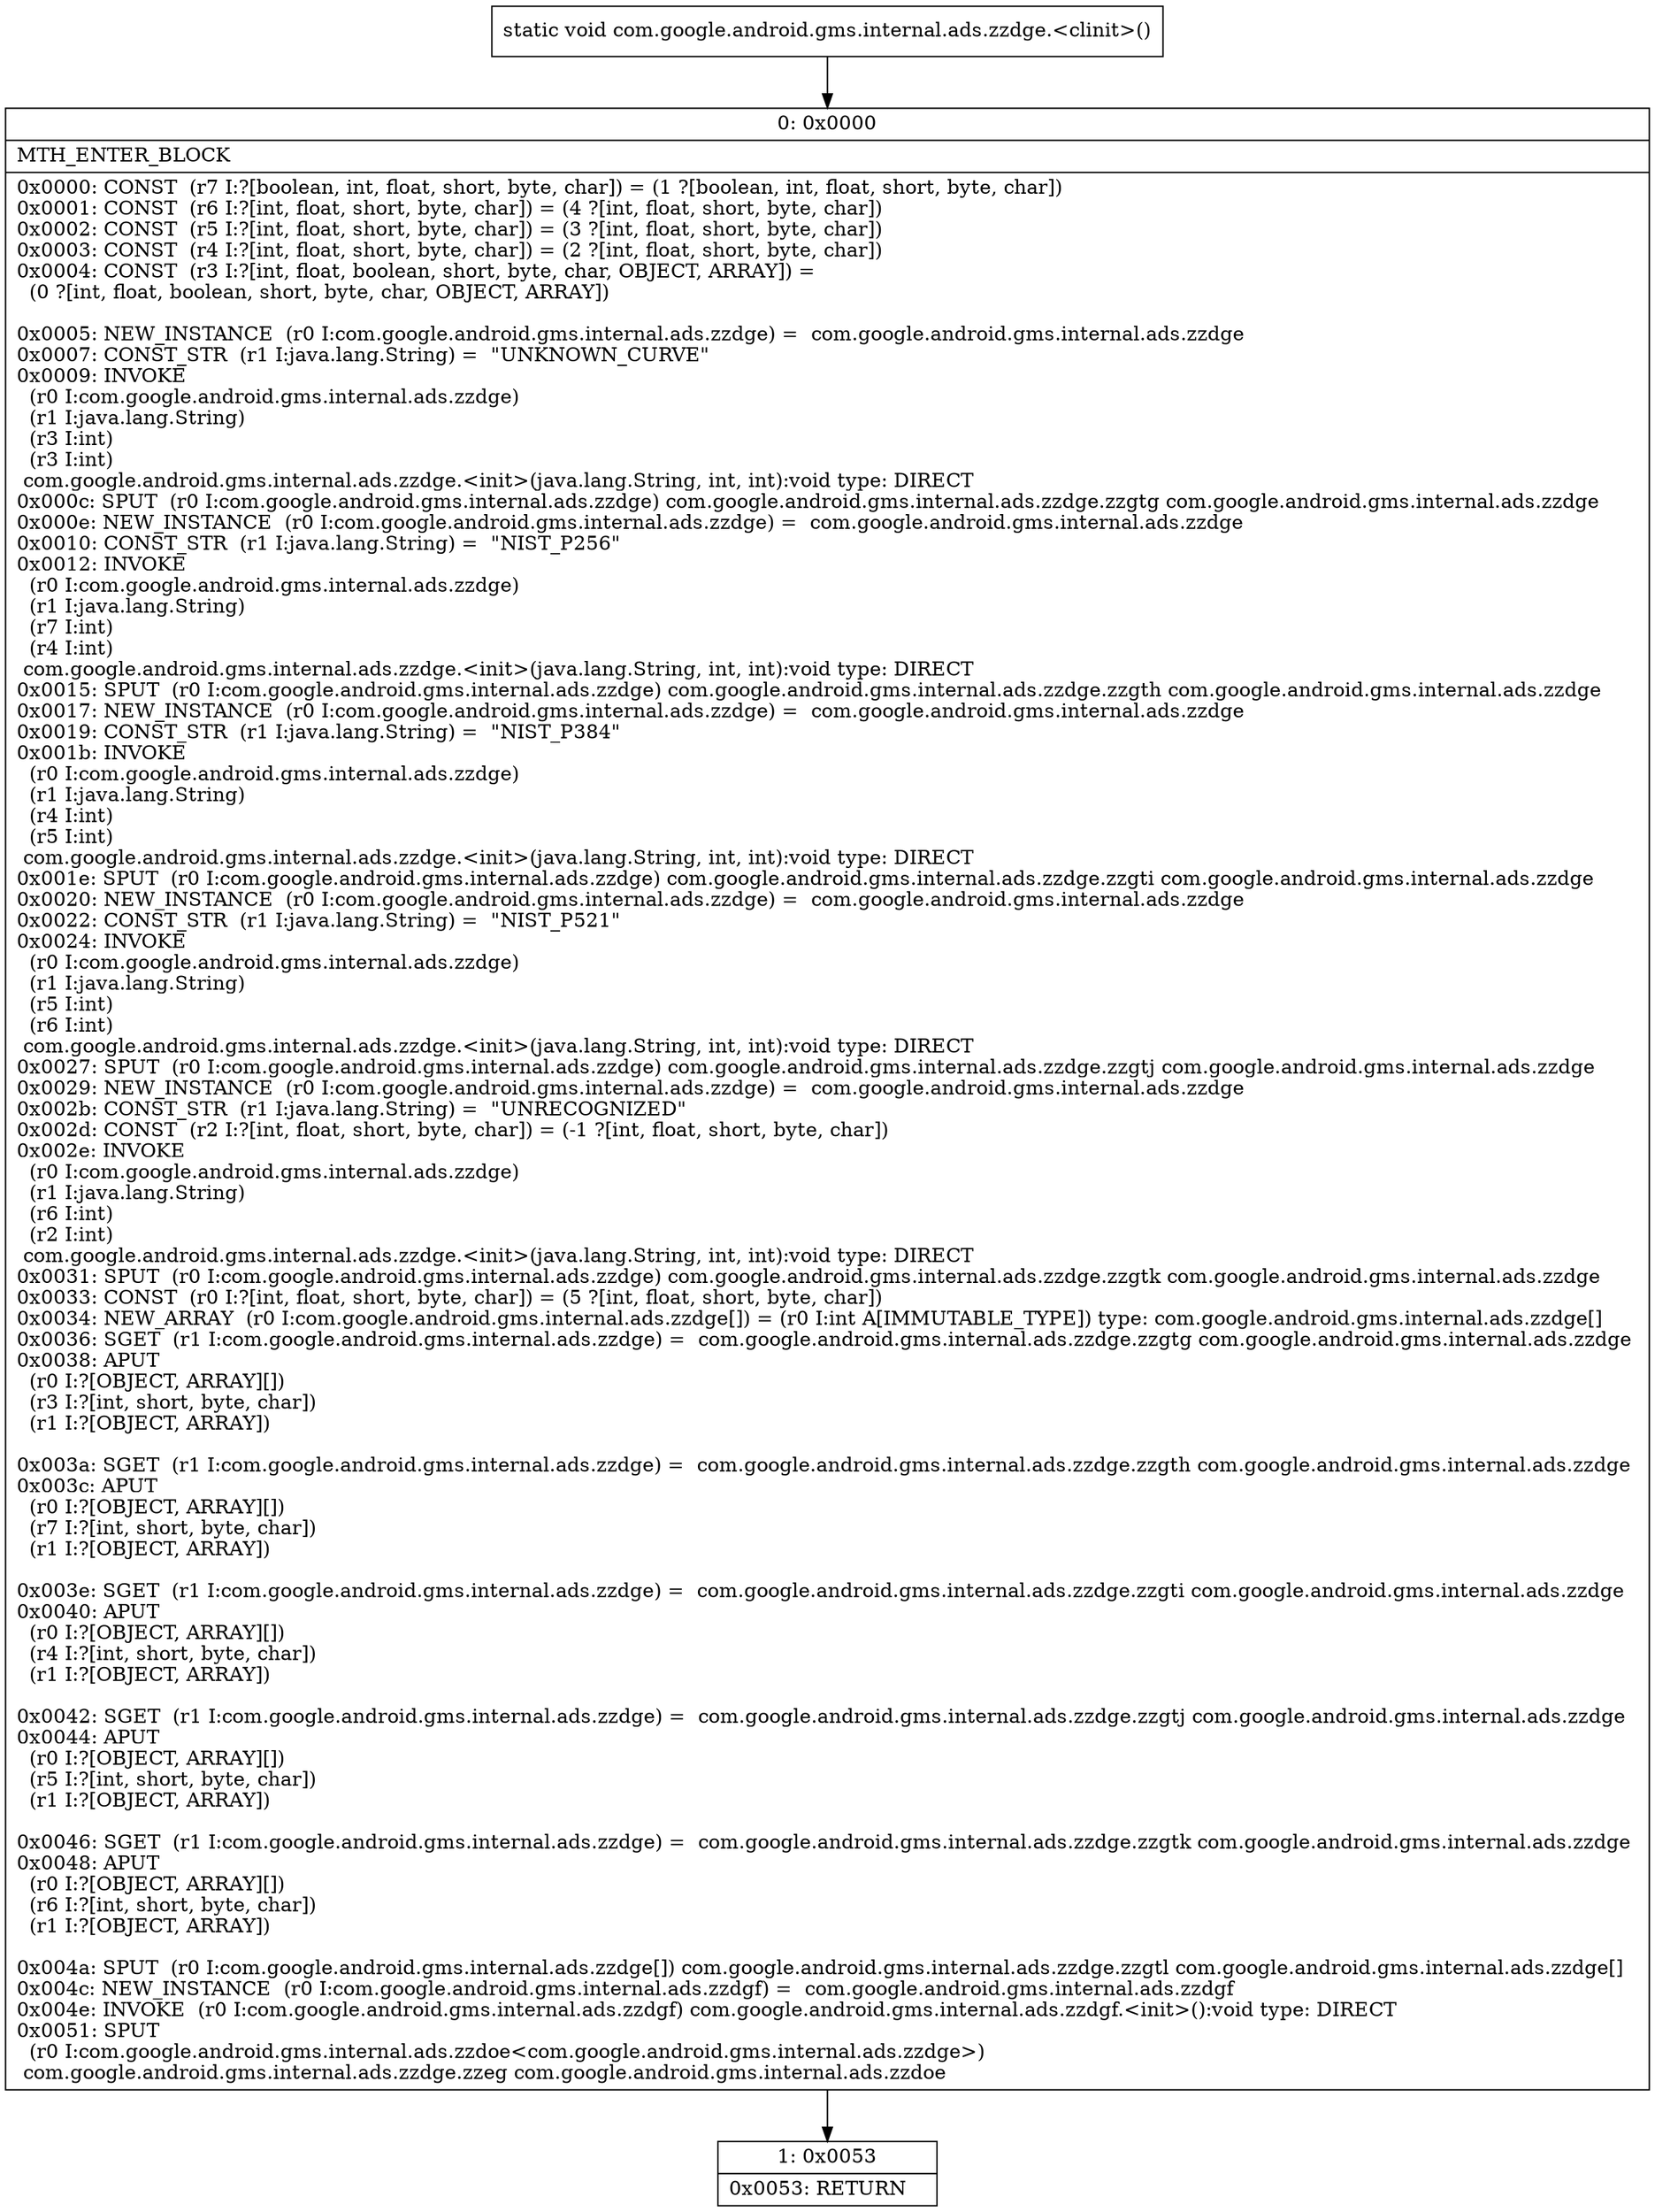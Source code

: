 digraph "CFG forcom.google.android.gms.internal.ads.zzdge.\<clinit\>()V" {
Node_0 [shape=record,label="{0\:\ 0x0000|MTH_ENTER_BLOCK\l|0x0000: CONST  (r7 I:?[boolean, int, float, short, byte, char]) = (1 ?[boolean, int, float, short, byte, char]) \l0x0001: CONST  (r6 I:?[int, float, short, byte, char]) = (4 ?[int, float, short, byte, char]) \l0x0002: CONST  (r5 I:?[int, float, short, byte, char]) = (3 ?[int, float, short, byte, char]) \l0x0003: CONST  (r4 I:?[int, float, short, byte, char]) = (2 ?[int, float, short, byte, char]) \l0x0004: CONST  (r3 I:?[int, float, boolean, short, byte, char, OBJECT, ARRAY]) = \l  (0 ?[int, float, boolean, short, byte, char, OBJECT, ARRAY])\l \l0x0005: NEW_INSTANCE  (r0 I:com.google.android.gms.internal.ads.zzdge) =  com.google.android.gms.internal.ads.zzdge \l0x0007: CONST_STR  (r1 I:java.lang.String) =  \"UNKNOWN_CURVE\" \l0x0009: INVOKE  \l  (r0 I:com.google.android.gms.internal.ads.zzdge)\l  (r1 I:java.lang.String)\l  (r3 I:int)\l  (r3 I:int)\l com.google.android.gms.internal.ads.zzdge.\<init\>(java.lang.String, int, int):void type: DIRECT \l0x000c: SPUT  (r0 I:com.google.android.gms.internal.ads.zzdge) com.google.android.gms.internal.ads.zzdge.zzgtg com.google.android.gms.internal.ads.zzdge \l0x000e: NEW_INSTANCE  (r0 I:com.google.android.gms.internal.ads.zzdge) =  com.google.android.gms.internal.ads.zzdge \l0x0010: CONST_STR  (r1 I:java.lang.String) =  \"NIST_P256\" \l0x0012: INVOKE  \l  (r0 I:com.google.android.gms.internal.ads.zzdge)\l  (r1 I:java.lang.String)\l  (r7 I:int)\l  (r4 I:int)\l com.google.android.gms.internal.ads.zzdge.\<init\>(java.lang.String, int, int):void type: DIRECT \l0x0015: SPUT  (r0 I:com.google.android.gms.internal.ads.zzdge) com.google.android.gms.internal.ads.zzdge.zzgth com.google.android.gms.internal.ads.zzdge \l0x0017: NEW_INSTANCE  (r0 I:com.google.android.gms.internal.ads.zzdge) =  com.google.android.gms.internal.ads.zzdge \l0x0019: CONST_STR  (r1 I:java.lang.String) =  \"NIST_P384\" \l0x001b: INVOKE  \l  (r0 I:com.google.android.gms.internal.ads.zzdge)\l  (r1 I:java.lang.String)\l  (r4 I:int)\l  (r5 I:int)\l com.google.android.gms.internal.ads.zzdge.\<init\>(java.lang.String, int, int):void type: DIRECT \l0x001e: SPUT  (r0 I:com.google.android.gms.internal.ads.zzdge) com.google.android.gms.internal.ads.zzdge.zzgti com.google.android.gms.internal.ads.zzdge \l0x0020: NEW_INSTANCE  (r0 I:com.google.android.gms.internal.ads.zzdge) =  com.google.android.gms.internal.ads.zzdge \l0x0022: CONST_STR  (r1 I:java.lang.String) =  \"NIST_P521\" \l0x0024: INVOKE  \l  (r0 I:com.google.android.gms.internal.ads.zzdge)\l  (r1 I:java.lang.String)\l  (r5 I:int)\l  (r6 I:int)\l com.google.android.gms.internal.ads.zzdge.\<init\>(java.lang.String, int, int):void type: DIRECT \l0x0027: SPUT  (r0 I:com.google.android.gms.internal.ads.zzdge) com.google.android.gms.internal.ads.zzdge.zzgtj com.google.android.gms.internal.ads.zzdge \l0x0029: NEW_INSTANCE  (r0 I:com.google.android.gms.internal.ads.zzdge) =  com.google.android.gms.internal.ads.zzdge \l0x002b: CONST_STR  (r1 I:java.lang.String) =  \"UNRECOGNIZED\" \l0x002d: CONST  (r2 I:?[int, float, short, byte, char]) = (\-1 ?[int, float, short, byte, char]) \l0x002e: INVOKE  \l  (r0 I:com.google.android.gms.internal.ads.zzdge)\l  (r1 I:java.lang.String)\l  (r6 I:int)\l  (r2 I:int)\l com.google.android.gms.internal.ads.zzdge.\<init\>(java.lang.String, int, int):void type: DIRECT \l0x0031: SPUT  (r0 I:com.google.android.gms.internal.ads.zzdge) com.google.android.gms.internal.ads.zzdge.zzgtk com.google.android.gms.internal.ads.zzdge \l0x0033: CONST  (r0 I:?[int, float, short, byte, char]) = (5 ?[int, float, short, byte, char]) \l0x0034: NEW_ARRAY  (r0 I:com.google.android.gms.internal.ads.zzdge[]) = (r0 I:int A[IMMUTABLE_TYPE]) type: com.google.android.gms.internal.ads.zzdge[] \l0x0036: SGET  (r1 I:com.google.android.gms.internal.ads.zzdge) =  com.google.android.gms.internal.ads.zzdge.zzgtg com.google.android.gms.internal.ads.zzdge \l0x0038: APUT  \l  (r0 I:?[OBJECT, ARRAY][])\l  (r3 I:?[int, short, byte, char])\l  (r1 I:?[OBJECT, ARRAY])\l \l0x003a: SGET  (r1 I:com.google.android.gms.internal.ads.zzdge) =  com.google.android.gms.internal.ads.zzdge.zzgth com.google.android.gms.internal.ads.zzdge \l0x003c: APUT  \l  (r0 I:?[OBJECT, ARRAY][])\l  (r7 I:?[int, short, byte, char])\l  (r1 I:?[OBJECT, ARRAY])\l \l0x003e: SGET  (r1 I:com.google.android.gms.internal.ads.zzdge) =  com.google.android.gms.internal.ads.zzdge.zzgti com.google.android.gms.internal.ads.zzdge \l0x0040: APUT  \l  (r0 I:?[OBJECT, ARRAY][])\l  (r4 I:?[int, short, byte, char])\l  (r1 I:?[OBJECT, ARRAY])\l \l0x0042: SGET  (r1 I:com.google.android.gms.internal.ads.zzdge) =  com.google.android.gms.internal.ads.zzdge.zzgtj com.google.android.gms.internal.ads.zzdge \l0x0044: APUT  \l  (r0 I:?[OBJECT, ARRAY][])\l  (r5 I:?[int, short, byte, char])\l  (r1 I:?[OBJECT, ARRAY])\l \l0x0046: SGET  (r1 I:com.google.android.gms.internal.ads.zzdge) =  com.google.android.gms.internal.ads.zzdge.zzgtk com.google.android.gms.internal.ads.zzdge \l0x0048: APUT  \l  (r0 I:?[OBJECT, ARRAY][])\l  (r6 I:?[int, short, byte, char])\l  (r1 I:?[OBJECT, ARRAY])\l \l0x004a: SPUT  (r0 I:com.google.android.gms.internal.ads.zzdge[]) com.google.android.gms.internal.ads.zzdge.zzgtl com.google.android.gms.internal.ads.zzdge[] \l0x004c: NEW_INSTANCE  (r0 I:com.google.android.gms.internal.ads.zzdgf) =  com.google.android.gms.internal.ads.zzdgf \l0x004e: INVOKE  (r0 I:com.google.android.gms.internal.ads.zzdgf) com.google.android.gms.internal.ads.zzdgf.\<init\>():void type: DIRECT \l0x0051: SPUT  \l  (r0 I:com.google.android.gms.internal.ads.zzdoe\<com.google.android.gms.internal.ads.zzdge\>)\l com.google.android.gms.internal.ads.zzdge.zzeg com.google.android.gms.internal.ads.zzdoe \l}"];
Node_1 [shape=record,label="{1\:\ 0x0053|0x0053: RETURN   \l}"];
MethodNode[shape=record,label="{static void com.google.android.gms.internal.ads.zzdge.\<clinit\>() }"];
MethodNode -> Node_0;
Node_0 -> Node_1;
}

